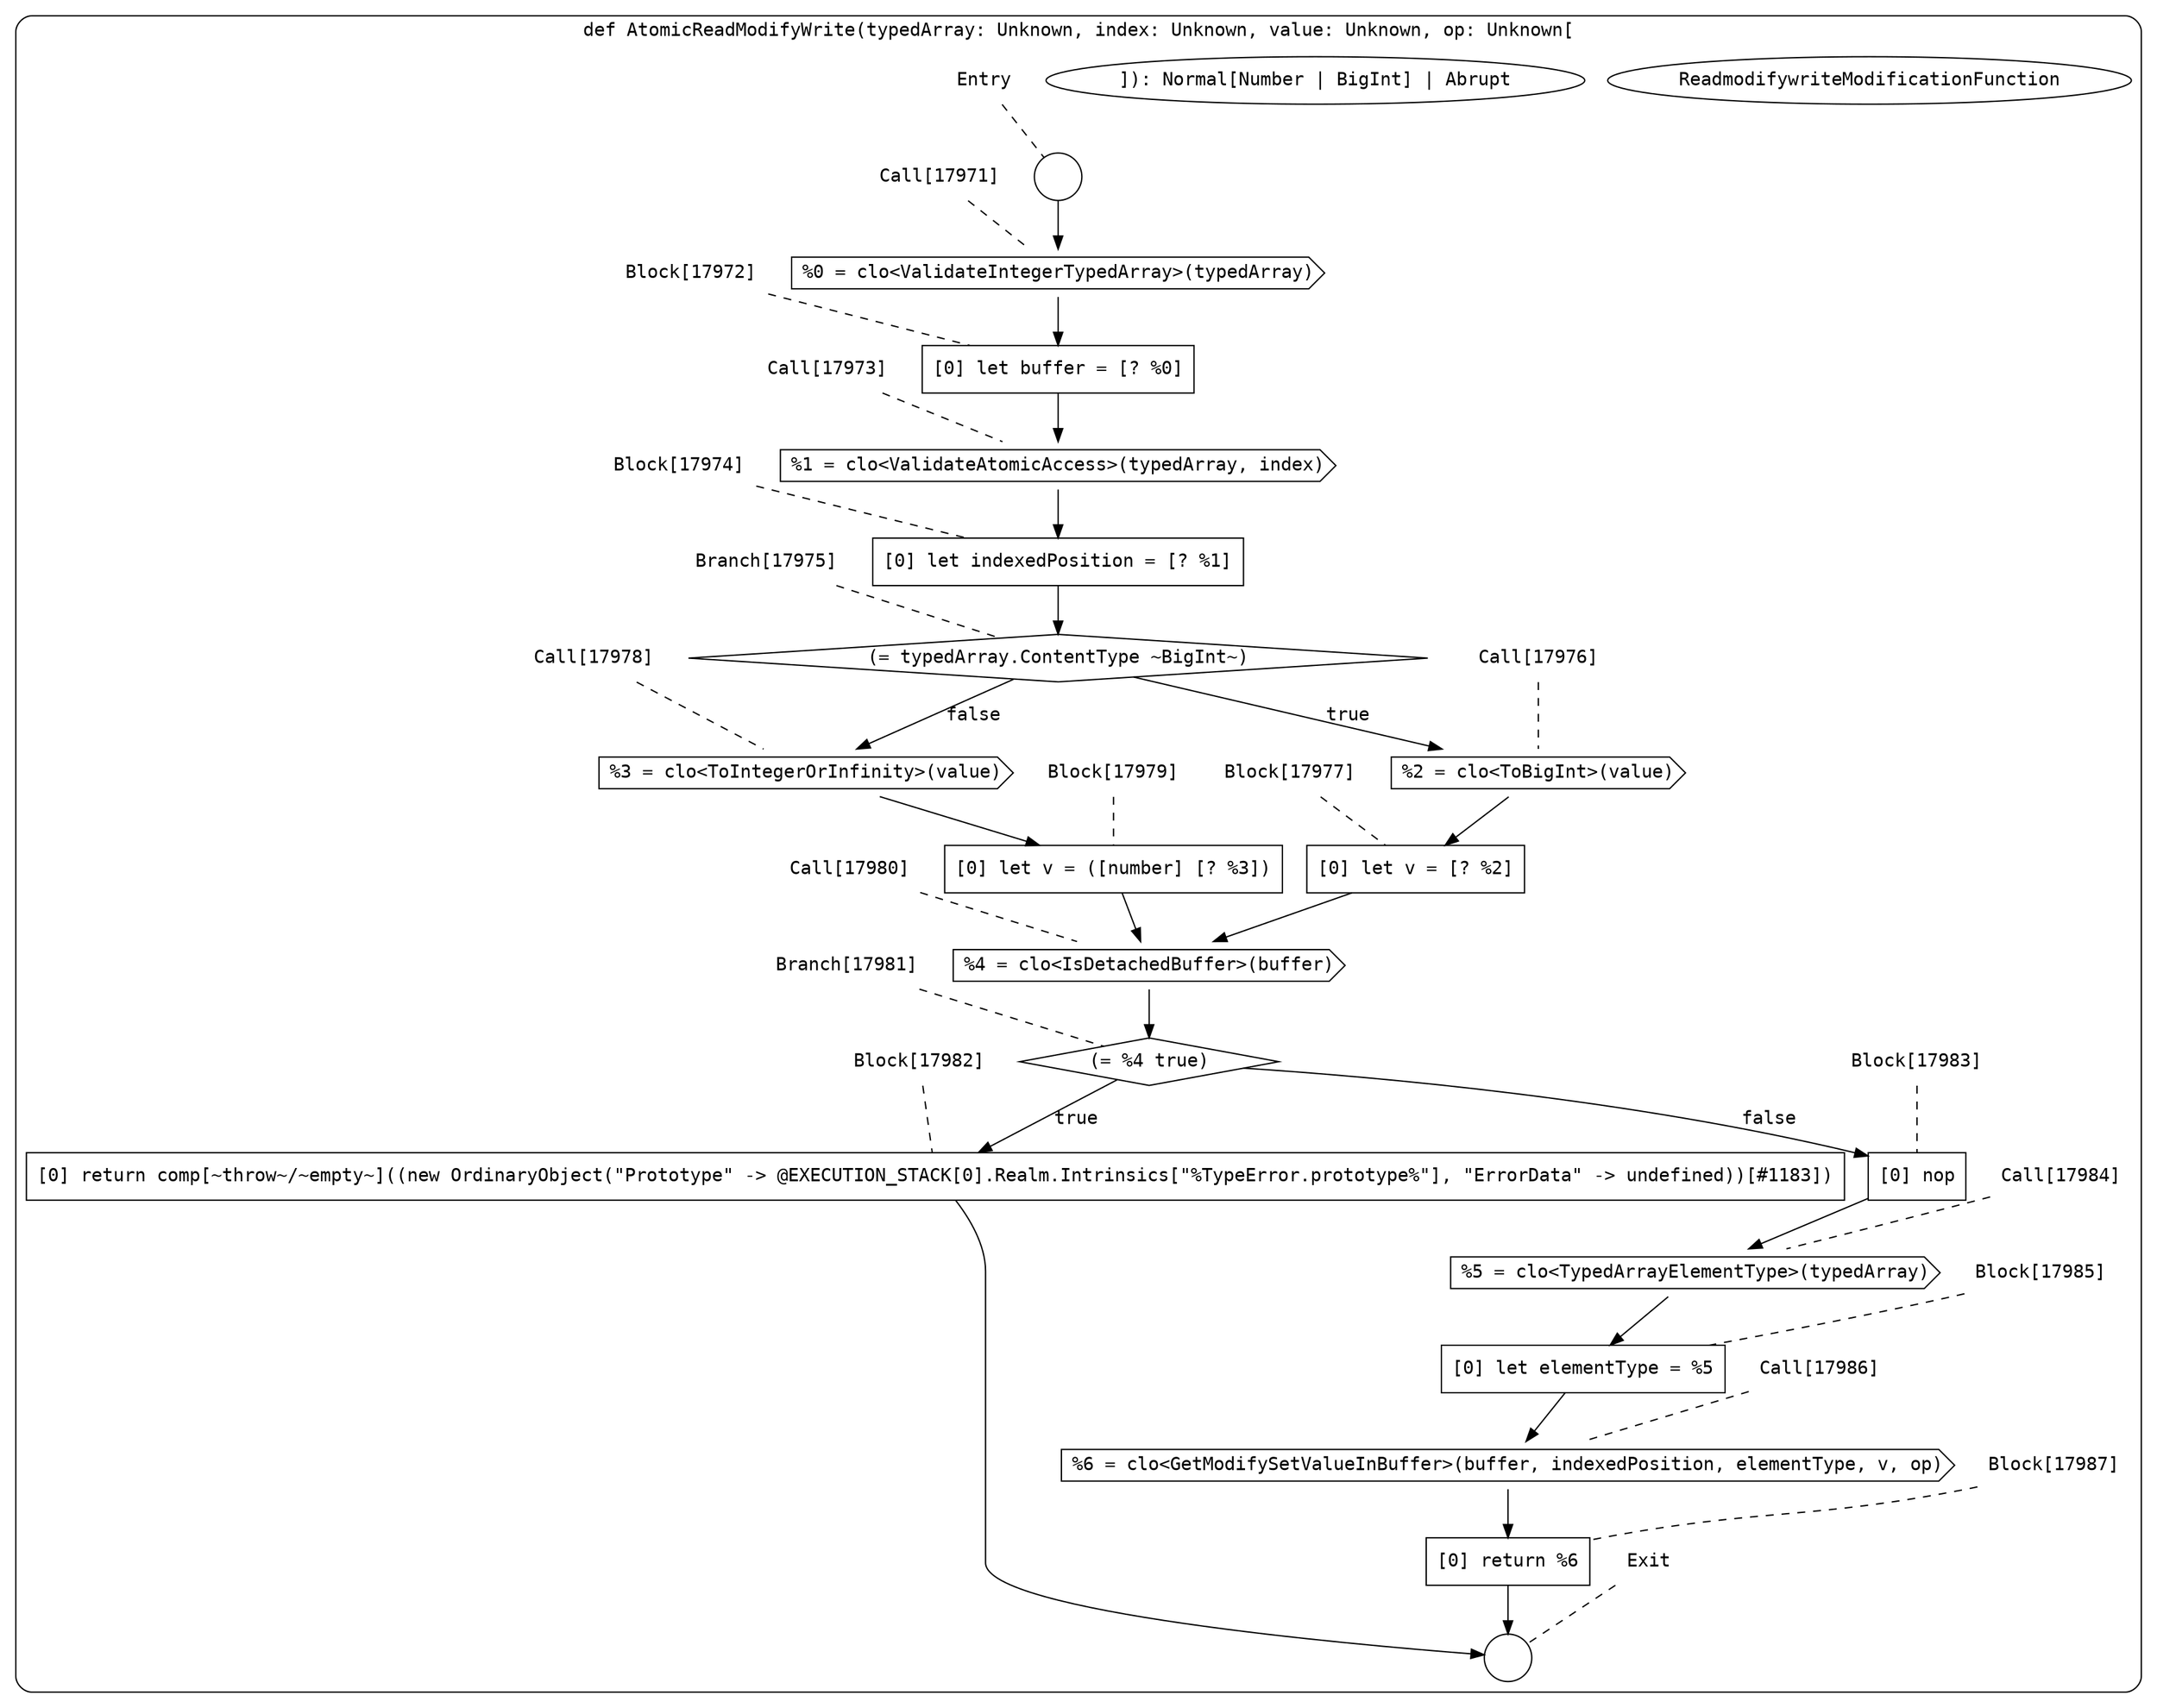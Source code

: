 digraph {
  graph [fontname = "Consolas"]
  node [fontname = "Consolas"]
  edge [fontname = "Consolas"]
  subgraph cluster2530 {
    label = "def AtomicReadModifyWrite(typedArray: Unknown, index: Unknown, value: Unknown, op: Unknown["ReadmodifywriteModificationFunction"]): Normal[Number | BigInt] | Abrupt"
    style = rounded
    cluster2530_entry_name [shape=none, label=<<font color="black">Entry</font>>]
    cluster2530_entry_name -> cluster2530_entry [arrowhead=none, color="black", style=dashed]
    cluster2530_entry [shape=circle label=" " color="black" fillcolor="white" style=filled]
    cluster2530_entry -> node17971 [color="black"]
    cluster2530_exit_name [shape=none, label=<<font color="black">Exit</font>>]
    cluster2530_exit_name -> cluster2530_exit [arrowhead=none, color="black", style=dashed]
    cluster2530_exit [shape=circle label=" " color="black" fillcolor="white" style=filled]
    node17971_name [shape=none, label=<<font color="black">Call[17971]</font>>]
    node17971_name -> node17971 [arrowhead=none, color="black", style=dashed]
    node17971 [shape=cds, label=<<font color="black">%0 = clo&lt;ValidateIntegerTypedArray&gt;(typedArray)</font>> color="black" fillcolor="white", style=filled]
    node17971 -> node17972 [color="black"]
    node17972_name [shape=none, label=<<font color="black">Block[17972]</font>>]
    node17972_name -> node17972 [arrowhead=none, color="black", style=dashed]
    node17972 [shape=box, label=<<font color="black">[0] let buffer = [? %0]<BR ALIGN="LEFT"/></font>> color="black" fillcolor="white", style=filled]
    node17972 -> node17973 [color="black"]
    node17973_name [shape=none, label=<<font color="black">Call[17973]</font>>]
    node17973_name -> node17973 [arrowhead=none, color="black", style=dashed]
    node17973 [shape=cds, label=<<font color="black">%1 = clo&lt;ValidateAtomicAccess&gt;(typedArray, index)</font>> color="black" fillcolor="white", style=filled]
    node17973 -> node17974 [color="black"]
    node17974_name [shape=none, label=<<font color="black">Block[17974]</font>>]
    node17974_name -> node17974 [arrowhead=none, color="black", style=dashed]
    node17974 [shape=box, label=<<font color="black">[0] let indexedPosition = [? %1]<BR ALIGN="LEFT"/></font>> color="black" fillcolor="white", style=filled]
    node17974 -> node17975 [color="black"]
    node17975_name [shape=none, label=<<font color="black">Branch[17975]</font>>]
    node17975_name -> node17975 [arrowhead=none, color="black", style=dashed]
    node17975 [shape=diamond, label=<<font color="black">(= typedArray.ContentType ~BigInt~)</font>> color="black" fillcolor="white", style=filled]
    node17975 -> node17976 [label=<<font color="black">true</font>> color="black"]
    node17975 -> node17978 [label=<<font color="black">false</font>> color="black"]
    node17976_name [shape=none, label=<<font color="black">Call[17976]</font>>]
    node17976_name -> node17976 [arrowhead=none, color="black", style=dashed]
    node17976 [shape=cds, label=<<font color="black">%2 = clo&lt;ToBigInt&gt;(value)</font>> color="black" fillcolor="white", style=filled]
    node17976 -> node17977 [color="black"]
    node17978_name [shape=none, label=<<font color="black">Call[17978]</font>>]
    node17978_name -> node17978 [arrowhead=none, color="black", style=dashed]
    node17978 [shape=cds, label=<<font color="black">%3 = clo&lt;ToIntegerOrInfinity&gt;(value)</font>> color="black" fillcolor="white", style=filled]
    node17978 -> node17979 [color="black"]
    node17977_name [shape=none, label=<<font color="black">Block[17977]</font>>]
    node17977_name -> node17977 [arrowhead=none, color="black", style=dashed]
    node17977 [shape=box, label=<<font color="black">[0] let v = [? %2]<BR ALIGN="LEFT"/></font>> color="black" fillcolor="white", style=filled]
    node17977 -> node17980 [color="black"]
    node17979_name [shape=none, label=<<font color="black">Block[17979]</font>>]
    node17979_name -> node17979 [arrowhead=none, color="black", style=dashed]
    node17979 [shape=box, label=<<font color="black">[0] let v = ([number] [? %3])<BR ALIGN="LEFT"/></font>> color="black" fillcolor="white", style=filled]
    node17979 -> node17980 [color="black"]
    node17980_name [shape=none, label=<<font color="black">Call[17980]</font>>]
    node17980_name -> node17980 [arrowhead=none, color="black", style=dashed]
    node17980 [shape=cds, label=<<font color="black">%4 = clo&lt;IsDetachedBuffer&gt;(buffer)</font>> color="black" fillcolor="white", style=filled]
    node17980 -> node17981 [color="black"]
    node17981_name [shape=none, label=<<font color="black">Branch[17981]</font>>]
    node17981_name -> node17981 [arrowhead=none, color="black", style=dashed]
    node17981 [shape=diamond, label=<<font color="black">(= %4 true)</font>> color="black" fillcolor="white", style=filled]
    node17981 -> node17982 [label=<<font color="black">true</font>> color="black"]
    node17981 -> node17983 [label=<<font color="black">false</font>> color="black"]
    node17982_name [shape=none, label=<<font color="black">Block[17982]</font>>]
    node17982_name -> node17982 [arrowhead=none, color="black", style=dashed]
    node17982 [shape=box, label=<<font color="black">[0] return comp[~throw~/~empty~]((new OrdinaryObject(&quot;Prototype&quot; -&gt; @EXECUTION_STACK[0].Realm.Intrinsics[&quot;%TypeError.prototype%&quot;], &quot;ErrorData&quot; -&gt; undefined))[#1183])<BR ALIGN="LEFT"/></font>> color="black" fillcolor="white", style=filled]
    node17982 -> cluster2530_exit [color="black"]
    node17983_name [shape=none, label=<<font color="black">Block[17983]</font>>]
    node17983_name -> node17983 [arrowhead=none, color="black", style=dashed]
    node17983 [shape=box, label=<<font color="black">[0] nop<BR ALIGN="LEFT"/></font>> color="black" fillcolor="white", style=filled]
    node17983 -> node17984 [color="black"]
    node17984_name [shape=none, label=<<font color="black">Call[17984]</font>>]
    node17984_name -> node17984 [arrowhead=none, color="black", style=dashed]
    node17984 [shape=cds, label=<<font color="black">%5 = clo&lt;TypedArrayElementType&gt;(typedArray)</font>> color="black" fillcolor="white", style=filled]
    node17984 -> node17985 [color="black"]
    node17985_name [shape=none, label=<<font color="black">Block[17985]</font>>]
    node17985_name -> node17985 [arrowhead=none, color="black", style=dashed]
    node17985 [shape=box, label=<<font color="black">[0] let elementType = %5<BR ALIGN="LEFT"/></font>> color="black" fillcolor="white", style=filled]
    node17985 -> node17986 [color="black"]
    node17986_name [shape=none, label=<<font color="black">Call[17986]</font>>]
    node17986_name -> node17986 [arrowhead=none, color="black", style=dashed]
    node17986 [shape=cds, label=<<font color="black">%6 = clo&lt;GetModifySetValueInBuffer&gt;(buffer, indexedPosition, elementType, v, op)</font>> color="black" fillcolor="white", style=filled]
    node17986 -> node17987 [color="black"]
    node17987_name [shape=none, label=<<font color="black">Block[17987]</font>>]
    node17987_name -> node17987 [arrowhead=none, color="black", style=dashed]
    node17987 [shape=box, label=<<font color="black">[0] return %6<BR ALIGN="LEFT"/></font>> color="black" fillcolor="white", style=filled]
    node17987 -> cluster2530_exit [color="black"]
  }
}